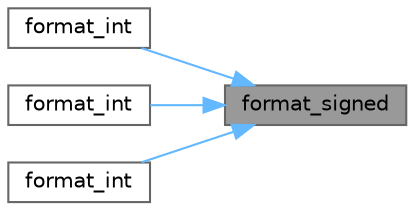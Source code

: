 digraph "format_signed"
{
 // LATEX_PDF_SIZE
  bgcolor="transparent";
  edge [fontname=Helvetica,fontsize=10,labelfontname=Helvetica,labelfontsize=10];
  node [fontname=Helvetica,fontsize=10,shape=box,height=0.2,width=0.4];
  rankdir="RL";
  Node1 [id="Node000001",label="format_signed",height=0.2,width=0.4,color="gray40", fillcolor="grey60", style="filled", fontcolor="black",tooltip=" "];
  Node1 -> Node2 [id="edge1_Node000001_Node000002",dir="back",color="steelblue1",style="solid",tooltip=" "];
  Node2 [id="Node000002",label="format_int",height=0.2,width=0.4,color="grey40", fillcolor="white", style="filled",URL="$classformat__int.html#ae2c6977f30ef1efa2cb33feb1bb0b5d2",tooltip=" "];
  Node1 -> Node3 [id="edge2_Node000001_Node000003",dir="back",color="steelblue1",style="solid",tooltip=" "];
  Node3 [id="Node000003",label="format_int",height=0.2,width=0.4,color="grey40", fillcolor="white", style="filled",URL="$classformat__int.html#a23b7384a20c6cb894f2e70a4cc1160a2",tooltip=" "];
  Node1 -> Node4 [id="edge3_Node000001_Node000004",dir="back",color="steelblue1",style="solid",tooltip=" "];
  Node4 [id="Node000004",label="format_int",height=0.2,width=0.4,color="grey40", fillcolor="white", style="filled",URL="$classformat__int.html#abbcaba0e1dc64a3964d9300b7ca96f81",tooltip=" "];
}
